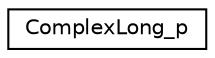 digraph "Graphical Class Hierarchy"
{
 // INTERACTIVE_SVG=YES
  edge [fontname="Helvetica",fontsize="10",labelfontname="Helvetica",labelfontsize="10"];
  node [fontname="Helvetica",fontsize="10",shape=record];
  rankdir="LR";
  Node1 [label="ComplexLong_p",height=0.2,width=0.4,color="black", fillcolor="white", style="filled",URL="$class_standard_interfaces__i_1_1_complex_long__p.html"];
}
